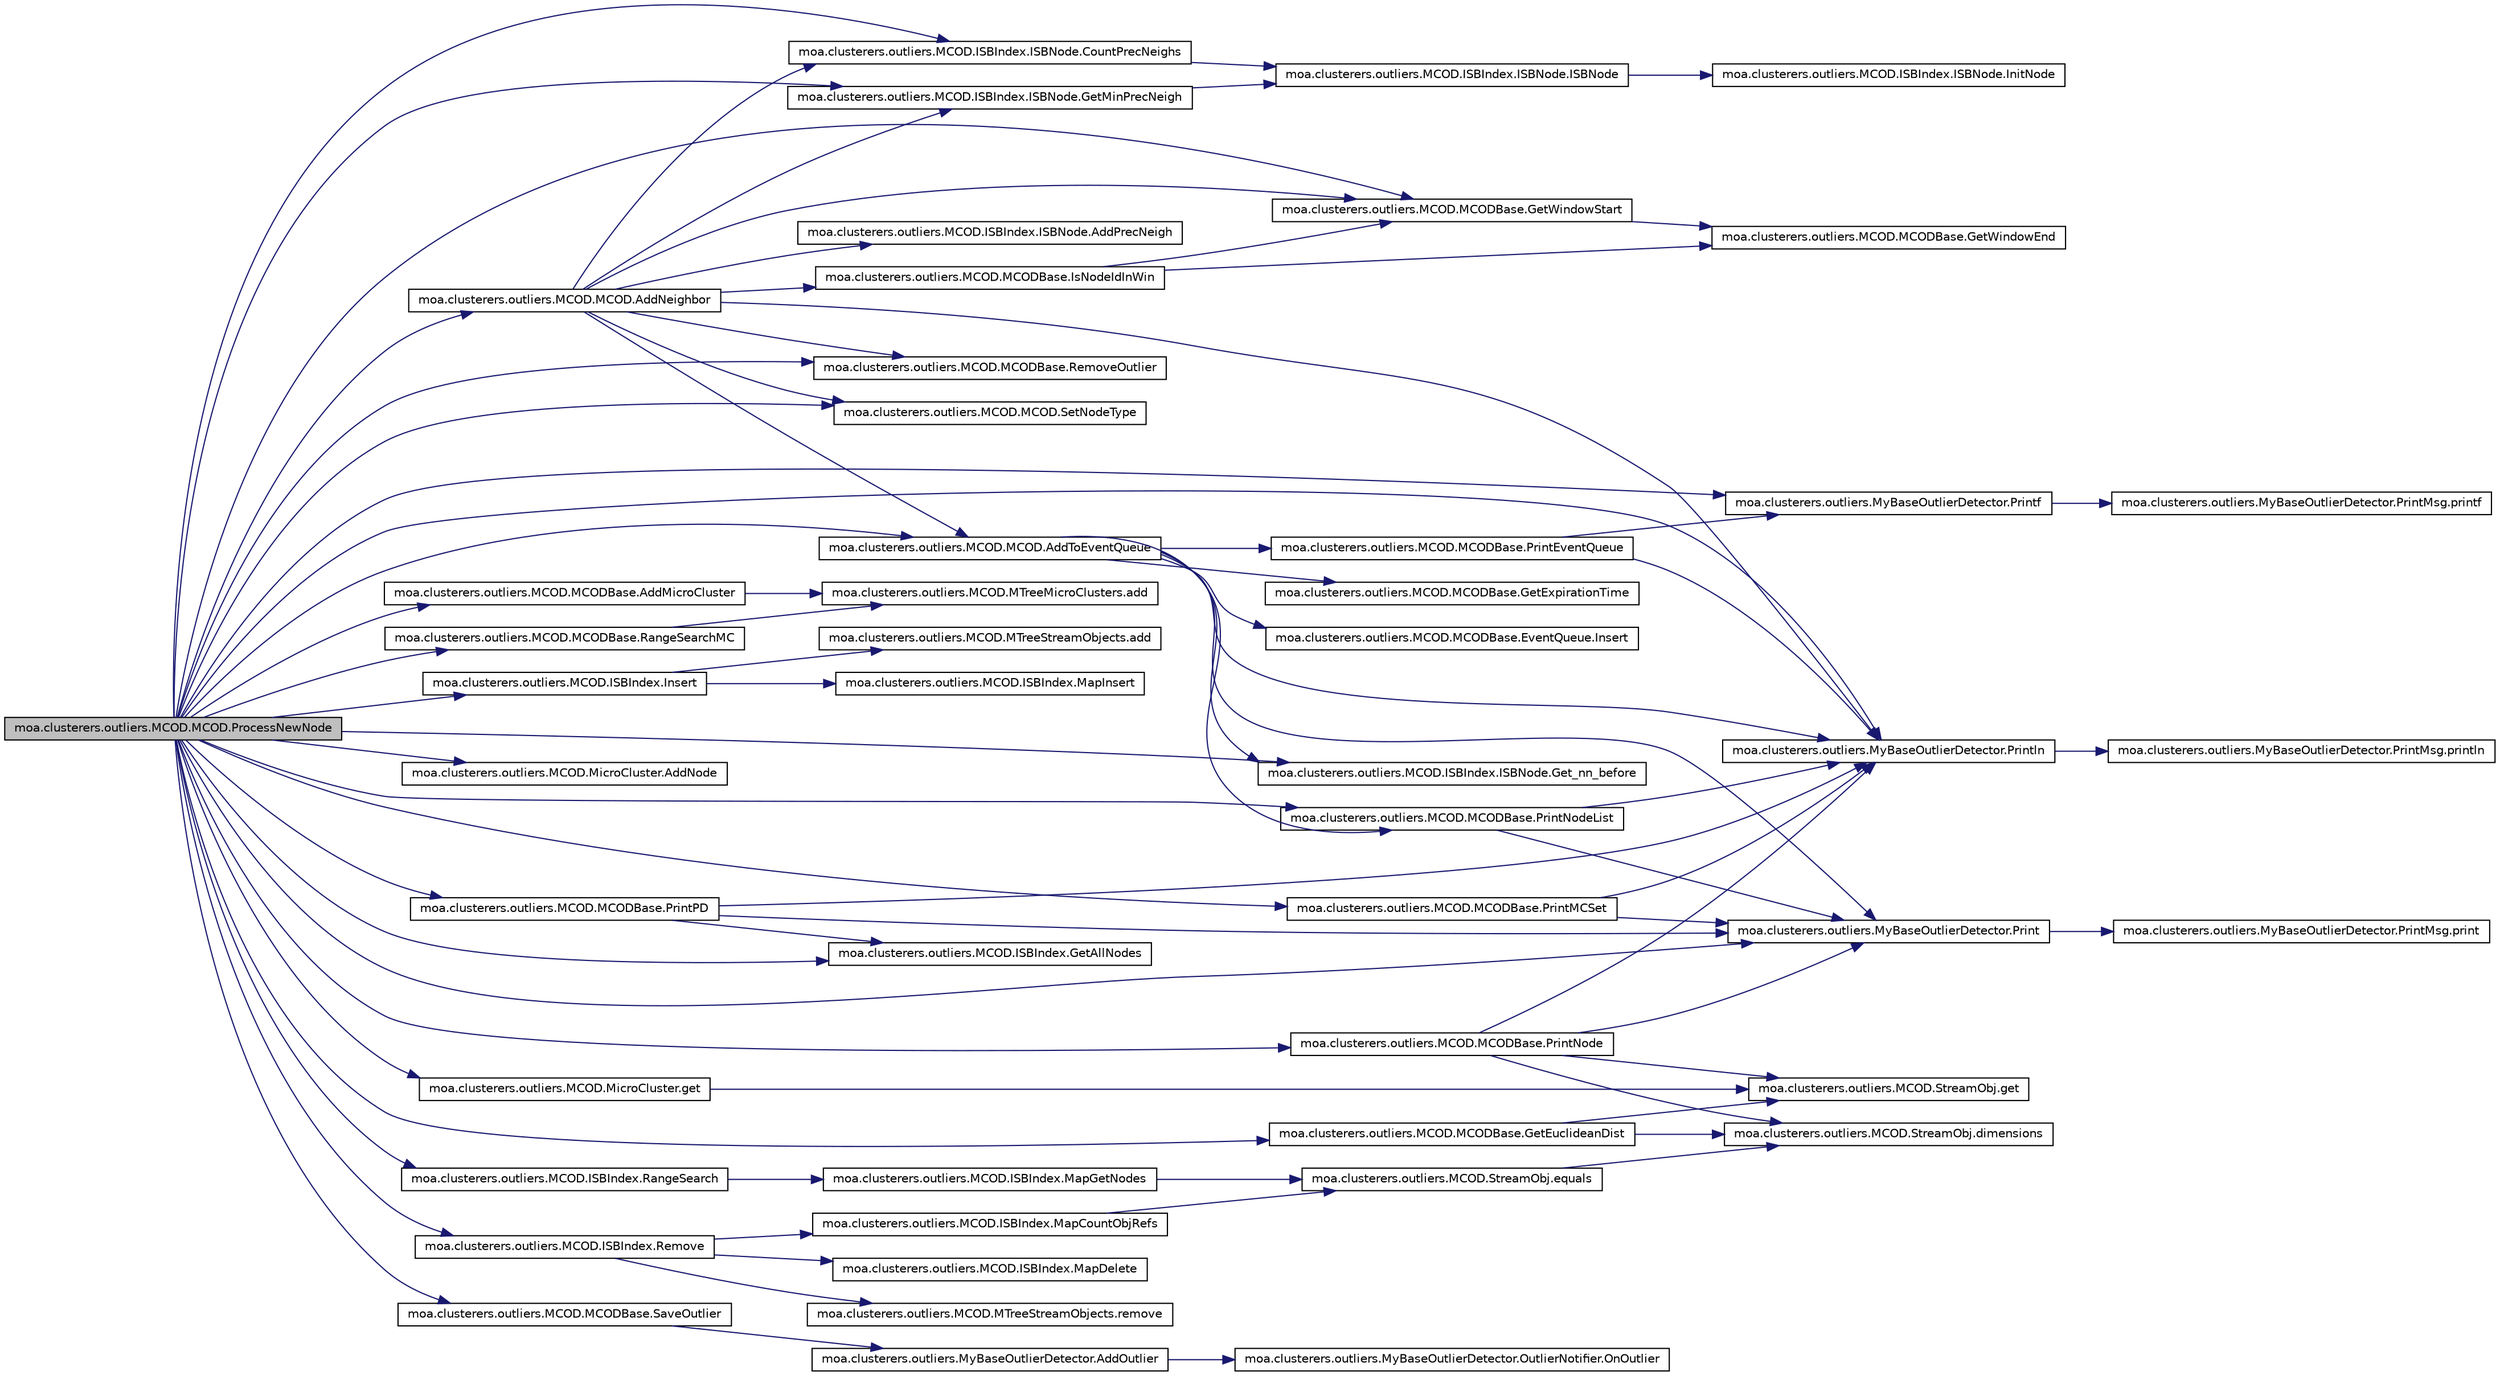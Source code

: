 digraph G
{
  edge [fontname="Helvetica",fontsize="10",labelfontname="Helvetica",labelfontsize="10"];
  node [fontname="Helvetica",fontsize="10",shape=record];
  rankdir=LR;
  Node1 [label="moa.clusterers.outliers.MCOD.MCOD.ProcessNewNode",height=0.2,width=0.4,color="black", fillcolor="grey75", style="filled" fontcolor="black"];
  Node1 -> Node2 [color="midnightblue",fontsize="10",style="solid",fontname="Helvetica"];
  Node2 [label="moa.clusterers.outliers.MCOD.MCODBase.AddMicroCluster",height=0.2,width=0.4,color="black", fillcolor="white", style="filled",URL="$classmoa_1_1clusterers_1_1outliers_1_1MCOD_1_1MCODBase.html#acdff28c196823560a60b2bf26e297211"];
  Node2 -> Node3 [color="midnightblue",fontsize="10",style="solid",fontname="Helvetica"];
  Node3 [label="moa.clusterers.outliers.MCOD.MTreeMicroClusters.add",height=0.2,width=0.4,color="black", fillcolor="white", style="filled",URL="$classmoa_1_1clusterers_1_1outliers_1_1MCOD_1_1MTreeMicroClusters.html#ad238f1dbdde8ad6c165d384463237bc3"];
  Node1 -> Node4 [color="midnightblue",fontsize="10",style="solid",fontname="Helvetica"];
  Node4 [label="moa.clusterers.outliers.MCOD.MCOD.AddNeighbor",height=0.2,width=0.4,color="black", fillcolor="white", style="filled",URL="$classmoa_1_1clusterers_1_1outliers_1_1MCOD_1_1MCOD.html#ada5c2108dcf6473edbeb5a2e832fa075"];
  Node4 -> Node5 [color="midnightblue",fontsize="10",style="solid",fontname="Helvetica"];
  Node5 [label="moa.clusterers.outliers.MCOD.ISBIndex.ISBNode.AddPrecNeigh",height=0.2,width=0.4,color="black", fillcolor="white", style="filled",URL="$classmoa_1_1clusterers_1_1outliers_1_1MCOD_1_1ISBIndex_1_1ISBNode.html#ad4aec8dd3a693116bb1f0723546e7c37"];
  Node4 -> Node6 [color="midnightblue",fontsize="10",style="solid",fontname="Helvetica"];
  Node6 [label="moa.clusterers.outliers.MCOD.MCOD.AddToEventQueue",height=0.2,width=0.4,color="black", fillcolor="white", style="filled",URL="$classmoa_1_1clusterers_1_1outliers_1_1MCOD_1_1MCOD.html#ab5290623fd469b7003ceb117cce91bac"];
  Node6 -> Node7 [color="midnightblue",fontsize="10",style="solid",fontname="Helvetica"];
  Node7 [label="moa.clusterers.outliers.MCOD.ISBIndex.ISBNode.Get_nn_before",height=0.2,width=0.4,color="black", fillcolor="white", style="filled",URL="$classmoa_1_1clusterers_1_1outliers_1_1MCOD_1_1ISBIndex_1_1ISBNode.html#a8b1522510eee9b753bfcf0296a9e95c3"];
  Node6 -> Node8 [color="midnightblue",fontsize="10",style="solid",fontname="Helvetica"];
  Node8 [label="moa.clusterers.outliers.MCOD.MCODBase.GetExpirationTime",height=0.2,width=0.4,color="black", fillcolor="white", style="filled",URL="$classmoa_1_1clusterers_1_1outliers_1_1MCOD_1_1MCODBase.html#aa8e2982aa6757d08d7bf409f23cbfc13"];
  Node6 -> Node9 [color="midnightblue",fontsize="10",style="solid",fontname="Helvetica"];
  Node9 [label="moa.clusterers.outliers.MCOD.MCODBase.EventQueue.Insert",height=0.2,width=0.4,color="black", fillcolor="white", style="filled",URL="$classmoa_1_1clusterers_1_1outliers_1_1MCOD_1_1MCODBase_1_1EventQueue.html#a644786b4c8abe4ca144b3e86833f3561"];
  Node6 -> Node10 [color="midnightblue",fontsize="10",style="solid",fontname="Helvetica"];
  Node10 [label="moa.clusterers.outliers.MyBaseOutlierDetector.Print",height=0.2,width=0.4,color="black", fillcolor="white", style="filled",URL="$classmoa_1_1clusterers_1_1outliers_1_1MyBaseOutlierDetector.html#a01297fd140b44ef385c77a89acec721c"];
  Node10 -> Node11 [color="midnightblue",fontsize="10",style="solid",fontname="Helvetica"];
  Node11 [label="moa.clusterers.outliers.MyBaseOutlierDetector.PrintMsg.print",height=0.2,width=0.4,color="black", fillcolor="white", style="filled",URL="$interfacemoa_1_1clusterers_1_1outliers_1_1MyBaseOutlierDetector_1_1PrintMsg.html#a686fb5db51b4d23837bb524103f973c5"];
  Node6 -> Node12 [color="midnightblue",fontsize="10",style="solid",fontname="Helvetica"];
  Node12 [label="moa.clusterers.outliers.MCOD.MCODBase.PrintEventQueue",height=0.2,width=0.4,color="black", fillcolor="white", style="filled",URL="$classmoa_1_1clusterers_1_1outliers_1_1MCOD_1_1MCODBase.html#a1f4c2481b79990a3826199e902f074a0"];
  Node12 -> Node13 [color="midnightblue",fontsize="10",style="solid",fontname="Helvetica"];
  Node13 [label="moa.clusterers.outliers.MyBaseOutlierDetector.Printf",height=0.2,width=0.4,color="black", fillcolor="white", style="filled",URL="$classmoa_1_1clusterers_1_1outliers_1_1MyBaseOutlierDetector.html#a0091db164cf4334d175fc3928f540625"];
  Node13 -> Node14 [color="midnightblue",fontsize="10",style="solid",fontname="Helvetica"];
  Node14 [label="moa.clusterers.outliers.MyBaseOutlierDetector.PrintMsg.printf",height=0.2,width=0.4,color="black", fillcolor="white", style="filled",URL="$interfacemoa_1_1clusterers_1_1outliers_1_1MyBaseOutlierDetector_1_1PrintMsg.html#ac1f8b59ea11f91b6aa50df8c79d32c9c"];
  Node12 -> Node15 [color="midnightblue",fontsize="10",style="solid",fontname="Helvetica"];
  Node15 [label="moa.clusterers.outliers.MyBaseOutlierDetector.Println",height=0.2,width=0.4,color="black", fillcolor="white", style="filled",URL="$classmoa_1_1clusterers_1_1outliers_1_1MyBaseOutlierDetector.html#af7b301217f7338217830e5ee4850b144"];
  Node15 -> Node16 [color="midnightblue",fontsize="10",style="solid",fontname="Helvetica"];
  Node16 [label="moa.clusterers.outliers.MyBaseOutlierDetector.PrintMsg.println",height=0.2,width=0.4,color="black", fillcolor="white", style="filled",URL="$interfacemoa_1_1clusterers_1_1outliers_1_1MyBaseOutlierDetector_1_1PrintMsg.html#a71e22b3711764e75881a9db4fdb67ab8"];
  Node6 -> Node15 [color="midnightblue",fontsize="10",style="solid",fontname="Helvetica"];
  Node6 -> Node17 [color="midnightblue",fontsize="10",style="solid",fontname="Helvetica"];
  Node17 [label="moa.clusterers.outliers.MCOD.MCODBase.PrintNodeList",height=0.2,width=0.4,color="black", fillcolor="white", style="filled",URL="$classmoa_1_1clusterers_1_1outliers_1_1MCOD_1_1MCODBase.html#a96aa57b6fae5639b3c22155b0880e97e"];
  Node17 -> Node10 [color="midnightblue",fontsize="10",style="solid",fontname="Helvetica"];
  Node17 -> Node15 [color="midnightblue",fontsize="10",style="solid",fontname="Helvetica"];
  Node4 -> Node18 [color="midnightblue",fontsize="10",style="solid",fontname="Helvetica"];
  Node18 [label="moa.clusterers.outliers.MCOD.ISBIndex.ISBNode.CountPrecNeighs",height=0.2,width=0.4,color="black", fillcolor="white", style="filled",URL="$classmoa_1_1clusterers_1_1outliers_1_1MCOD_1_1ISBIndex_1_1ISBNode.html#a87526c1d002a67046fba5af4f755370a"];
  Node18 -> Node19 [color="midnightblue",fontsize="10",style="solid",fontname="Helvetica"];
  Node19 [label="moa.clusterers.outliers.MCOD.ISBIndex.ISBNode.ISBNode",height=0.2,width=0.4,color="black", fillcolor="white", style="filled",URL="$classmoa_1_1clusterers_1_1outliers_1_1MCOD_1_1ISBIndex_1_1ISBNode.html#a08a3978b71fad04de5e6b3cc5a4bb40e"];
  Node19 -> Node20 [color="midnightblue",fontsize="10",style="solid",fontname="Helvetica"];
  Node20 [label="moa.clusterers.outliers.MCOD.ISBIndex.ISBNode.InitNode",height=0.2,width=0.4,color="black", fillcolor="white", style="filled",URL="$classmoa_1_1clusterers_1_1outliers_1_1MCOD_1_1ISBIndex_1_1ISBNode.html#a0084a3c6e0abbe54927dfddfa41aaae1"];
  Node4 -> Node21 [color="midnightblue",fontsize="10",style="solid",fontname="Helvetica"];
  Node21 [label="moa.clusterers.outliers.MCOD.ISBIndex.ISBNode.GetMinPrecNeigh",height=0.2,width=0.4,color="black", fillcolor="white", style="filled",URL="$classmoa_1_1clusterers_1_1outliers_1_1MCOD_1_1ISBIndex_1_1ISBNode.html#a896f3f87bf2704740d51a08a60fdd9a3"];
  Node21 -> Node19 [color="midnightblue",fontsize="10",style="solid",fontname="Helvetica"];
  Node4 -> Node22 [color="midnightblue",fontsize="10",style="solid",fontname="Helvetica"];
  Node22 [label="moa.clusterers.outliers.MCOD.MCODBase.GetWindowStart",height=0.2,width=0.4,color="black", fillcolor="white", style="filled",URL="$classmoa_1_1clusterers_1_1outliers_1_1MCOD_1_1MCODBase.html#ac1c280956664c201b7fbc03b7073ce1d"];
  Node22 -> Node23 [color="midnightblue",fontsize="10",style="solid",fontname="Helvetica"];
  Node23 [label="moa.clusterers.outliers.MCOD.MCODBase.GetWindowEnd",height=0.2,width=0.4,color="black", fillcolor="white", style="filled",URL="$classmoa_1_1clusterers_1_1outliers_1_1MCOD_1_1MCODBase.html#ac2877b9d39163d4ebb1f079ed39862a9"];
  Node4 -> Node24 [color="midnightblue",fontsize="10",style="solid",fontname="Helvetica"];
  Node24 [label="moa.clusterers.outliers.MCOD.MCODBase.IsNodeIdInWin",height=0.2,width=0.4,color="black", fillcolor="white", style="filled",URL="$classmoa_1_1clusterers_1_1outliers_1_1MCOD_1_1MCODBase.html#aca56e372a3f37e61415e64134d4f9dbb"];
  Node24 -> Node23 [color="midnightblue",fontsize="10",style="solid",fontname="Helvetica"];
  Node24 -> Node22 [color="midnightblue",fontsize="10",style="solid",fontname="Helvetica"];
  Node4 -> Node15 [color="midnightblue",fontsize="10",style="solid",fontname="Helvetica"];
  Node4 -> Node25 [color="midnightblue",fontsize="10",style="solid",fontname="Helvetica"];
  Node25 [label="moa.clusterers.outliers.MCOD.MCODBase.RemoveOutlier",height=0.2,width=0.4,color="black", fillcolor="white", style="filled",URL="$classmoa_1_1clusterers_1_1outliers_1_1MCOD_1_1MCODBase.html#a0d6742e98cff6a9aedc4f0ee8b8046b9"];
  Node4 -> Node26 [color="midnightblue",fontsize="10",style="solid",fontname="Helvetica"];
  Node26 [label="moa.clusterers.outliers.MCOD.MCOD.SetNodeType",height=0.2,width=0.4,color="black", fillcolor="white", style="filled",URL="$classmoa_1_1clusterers_1_1outliers_1_1MCOD_1_1MCOD.html#a98b82c69a06615c9bc02311344b54e07"];
  Node1 -> Node27 [color="midnightblue",fontsize="10",style="solid",fontname="Helvetica"];
  Node27 [label="moa.clusterers.outliers.MCOD.MicroCluster.AddNode",height=0.2,width=0.4,color="black", fillcolor="white", style="filled",URL="$classmoa_1_1clusterers_1_1outliers_1_1MCOD_1_1MicroCluster.html#abb74f735fa713eb464b29c8630aa5a9d"];
  Node1 -> Node6 [color="midnightblue",fontsize="10",style="solid",fontname="Helvetica"];
  Node1 -> Node18 [color="midnightblue",fontsize="10",style="solid",fontname="Helvetica"];
  Node1 -> Node28 [color="midnightblue",fontsize="10",style="solid",fontname="Helvetica"];
  Node28 [label="moa.clusterers.outliers.MCOD.MicroCluster.get",height=0.2,width=0.4,color="black", fillcolor="white", style="filled",URL="$classmoa_1_1clusterers_1_1outliers_1_1MCOD_1_1MicroCluster.html#a7e7935a048df25170665845e30cd75d3"];
  Node28 -> Node29 [color="midnightblue",fontsize="10",style="solid",fontname="Helvetica"];
  Node29 [label="moa.clusterers.outliers.MCOD.StreamObj.get",height=0.2,width=0.4,color="black", fillcolor="white", style="filled",URL="$classmoa_1_1clusterers_1_1outliers_1_1MCOD_1_1StreamObj.html#a4bab6ddec25632ffd6ac33376cb0e4a6"];
  Node1 -> Node7 [color="midnightblue",fontsize="10",style="solid",fontname="Helvetica"];
  Node1 -> Node30 [color="midnightblue",fontsize="10",style="solid",fontname="Helvetica"];
  Node30 [label="moa.clusterers.outliers.MCOD.ISBIndex.GetAllNodes",height=0.2,width=0.4,color="black", fillcolor="white", style="filled",URL="$classmoa_1_1clusterers_1_1outliers_1_1MCOD_1_1ISBIndex.html#abc7970f9ab06e954347be0adc8a85ec5"];
  Node1 -> Node31 [color="midnightblue",fontsize="10",style="solid",fontname="Helvetica"];
  Node31 [label="moa.clusterers.outliers.MCOD.MCODBase.GetEuclideanDist",height=0.2,width=0.4,color="black", fillcolor="white", style="filled",URL="$classmoa_1_1clusterers_1_1outliers_1_1MCOD_1_1MCODBase.html#aca771712021691a4f295301335111a51"];
  Node31 -> Node32 [color="midnightblue",fontsize="10",style="solid",fontname="Helvetica"];
  Node32 [label="moa.clusterers.outliers.MCOD.StreamObj.dimensions",height=0.2,width=0.4,color="black", fillcolor="white", style="filled",URL="$classmoa_1_1clusterers_1_1outliers_1_1MCOD_1_1StreamObj.html#ac27c851e1a391d2f30e91125ecaf64e9",tooltip="The number of dimensions."];
  Node31 -> Node29 [color="midnightblue",fontsize="10",style="solid",fontname="Helvetica"];
  Node1 -> Node21 [color="midnightblue",fontsize="10",style="solid",fontname="Helvetica"];
  Node1 -> Node22 [color="midnightblue",fontsize="10",style="solid",fontname="Helvetica"];
  Node1 -> Node33 [color="midnightblue",fontsize="10",style="solid",fontname="Helvetica"];
  Node33 [label="moa.clusterers.outliers.MCOD.ISBIndex.Insert",height=0.2,width=0.4,color="black", fillcolor="white", style="filled",URL="$classmoa_1_1clusterers_1_1outliers_1_1MCOD_1_1ISBIndex.html#ab886949a3d954c0b100ee94bf37a066e"];
  Node33 -> Node34 [color="midnightblue",fontsize="10",style="solid",fontname="Helvetica"];
  Node34 [label="moa.clusterers.outliers.MCOD.MTreeStreamObjects.add",height=0.2,width=0.4,color="black", fillcolor="white", style="filled",URL="$classmoa_1_1clusterers_1_1outliers_1_1MCOD_1_1MTreeStreamObjects.html#ada490ae439491033eae0aacedca7c154"];
  Node33 -> Node35 [color="midnightblue",fontsize="10",style="solid",fontname="Helvetica"];
  Node35 [label="moa.clusterers.outliers.MCOD.ISBIndex.MapInsert",height=0.2,width=0.4,color="black", fillcolor="white", style="filled",URL="$classmoa_1_1clusterers_1_1outliers_1_1MCOD_1_1ISBIndex.html#aab2fe8a893ffb57f18c3705847b59e19"];
  Node1 -> Node10 [color="midnightblue",fontsize="10",style="solid",fontname="Helvetica"];
  Node1 -> Node13 [color="midnightblue",fontsize="10",style="solid",fontname="Helvetica"];
  Node1 -> Node15 [color="midnightblue",fontsize="10",style="solid",fontname="Helvetica"];
  Node1 -> Node36 [color="midnightblue",fontsize="10",style="solid",fontname="Helvetica"];
  Node36 [label="moa.clusterers.outliers.MCOD.MCODBase.PrintMCSet",height=0.2,width=0.4,color="black", fillcolor="white", style="filled",URL="$classmoa_1_1clusterers_1_1outliers_1_1MCOD_1_1MCODBase.html#af188aa7c8a8a84d2b6a9ce7d946abc97"];
  Node36 -> Node10 [color="midnightblue",fontsize="10",style="solid",fontname="Helvetica"];
  Node36 -> Node15 [color="midnightblue",fontsize="10",style="solid",fontname="Helvetica"];
  Node1 -> Node37 [color="midnightblue",fontsize="10",style="solid",fontname="Helvetica"];
  Node37 [label="moa.clusterers.outliers.MCOD.MCODBase.PrintNode",height=0.2,width=0.4,color="black", fillcolor="white", style="filled",URL="$classmoa_1_1clusterers_1_1outliers_1_1MCOD_1_1MCODBase.html#a2c08874c685ee0e9ba90d171fdd0ccee"];
  Node37 -> Node32 [color="midnightblue",fontsize="10",style="solid",fontname="Helvetica"];
  Node37 -> Node29 [color="midnightblue",fontsize="10",style="solid",fontname="Helvetica"];
  Node37 -> Node10 [color="midnightblue",fontsize="10",style="solid",fontname="Helvetica"];
  Node37 -> Node15 [color="midnightblue",fontsize="10",style="solid",fontname="Helvetica"];
  Node1 -> Node17 [color="midnightblue",fontsize="10",style="solid",fontname="Helvetica"];
  Node1 -> Node38 [color="midnightblue",fontsize="10",style="solid",fontname="Helvetica"];
  Node38 [label="moa.clusterers.outliers.MCOD.MCODBase.PrintPD",height=0.2,width=0.4,color="black", fillcolor="white", style="filled",URL="$classmoa_1_1clusterers_1_1outliers_1_1MCOD_1_1MCODBase.html#ab02fc32324d81fc318354dd44b1ae691"];
  Node38 -> Node30 [color="midnightblue",fontsize="10",style="solid",fontname="Helvetica"];
  Node38 -> Node10 [color="midnightblue",fontsize="10",style="solid",fontname="Helvetica"];
  Node38 -> Node15 [color="midnightblue",fontsize="10",style="solid",fontname="Helvetica"];
  Node1 -> Node39 [color="midnightblue",fontsize="10",style="solid",fontname="Helvetica"];
  Node39 [label="moa.clusterers.outliers.MCOD.ISBIndex.RangeSearch",height=0.2,width=0.4,color="black", fillcolor="white", style="filled",URL="$classmoa_1_1clusterers_1_1outliers_1_1MCOD_1_1ISBIndex.html#aafb1ed49c205c469cce15517889c6f2d"];
  Node39 -> Node40 [color="midnightblue",fontsize="10",style="solid",fontname="Helvetica"];
  Node40 [label="moa.clusterers.outliers.MCOD.ISBIndex.MapGetNodes",height=0.2,width=0.4,color="black", fillcolor="white", style="filled",URL="$classmoa_1_1clusterers_1_1outliers_1_1MCOD_1_1ISBIndex.html#a7a3e23fe4b8f4127288d7a354c64efd3"];
  Node40 -> Node41 [color="midnightblue",fontsize="10",style="solid",fontname="Helvetica"];
  Node41 [label="moa.clusterers.outliers.MCOD.StreamObj.equals",height=0.2,width=0.4,color="black", fillcolor="white", style="filled",URL="$classmoa_1_1clusterers_1_1outliers_1_1MCOD_1_1StreamObj.html#a8e159a939d86d7c87d80c5d7bcfe5c58"];
  Node41 -> Node32 [color="midnightblue",fontsize="10",style="solid",fontname="Helvetica"];
  Node1 -> Node42 [color="midnightblue",fontsize="10",style="solid",fontname="Helvetica"];
  Node42 [label="moa.clusterers.outliers.MCOD.MCODBase.RangeSearchMC",height=0.2,width=0.4,color="black", fillcolor="white", style="filled",URL="$classmoa_1_1clusterers_1_1outliers_1_1MCOD_1_1MCODBase.html#a547afb785595dc98f217a75e7766c4f9"];
  Node42 -> Node3 [color="midnightblue",fontsize="10",style="solid",fontname="Helvetica"];
  Node1 -> Node43 [color="midnightblue",fontsize="10",style="solid",fontname="Helvetica"];
  Node43 [label="moa.clusterers.outliers.MCOD.ISBIndex.Remove",height=0.2,width=0.4,color="black", fillcolor="white", style="filled",URL="$classmoa_1_1clusterers_1_1outliers_1_1MCOD_1_1ISBIndex.html#a154663b60d7552ca70d2f6509e922aff"];
  Node43 -> Node44 [color="midnightblue",fontsize="10",style="solid",fontname="Helvetica"];
  Node44 [label="moa.clusterers.outliers.MCOD.ISBIndex.MapCountObjRefs",height=0.2,width=0.4,color="black", fillcolor="white", style="filled",URL="$classmoa_1_1clusterers_1_1outliers_1_1MCOD_1_1ISBIndex.html#ab10b1ffed7a533e2f8eaf7af946debdb"];
  Node44 -> Node41 [color="midnightblue",fontsize="10",style="solid",fontname="Helvetica"];
  Node43 -> Node45 [color="midnightblue",fontsize="10",style="solid",fontname="Helvetica"];
  Node45 [label="moa.clusterers.outliers.MCOD.ISBIndex.MapDelete",height=0.2,width=0.4,color="black", fillcolor="white", style="filled",URL="$classmoa_1_1clusterers_1_1outliers_1_1MCOD_1_1ISBIndex.html#abef8dd288f2f0afe9de9b25957bdf4f7"];
  Node43 -> Node46 [color="midnightblue",fontsize="10",style="solid",fontname="Helvetica"];
  Node46 [label="moa.clusterers.outliers.MCOD.MTreeStreamObjects.remove",height=0.2,width=0.4,color="black", fillcolor="white", style="filled",URL="$classmoa_1_1clusterers_1_1outliers_1_1MCOD_1_1MTreeStreamObjects.html#a07e638785672d2b31ba91154490c9c32"];
  Node1 -> Node25 [color="midnightblue",fontsize="10",style="solid",fontname="Helvetica"];
  Node1 -> Node47 [color="midnightblue",fontsize="10",style="solid",fontname="Helvetica"];
  Node47 [label="moa.clusterers.outliers.MCOD.MCODBase.SaveOutlier",height=0.2,width=0.4,color="black", fillcolor="white", style="filled",URL="$classmoa_1_1clusterers_1_1outliers_1_1MCOD_1_1MCODBase.html#a68f831c73fdd57692eea1e2b63a10e67"];
  Node47 -> Node48 [color="midnightblue",fontsize="10",style="solid",fontname="Helvetica"];
  Node48 [label="moa.clusterers.outliers.MyBaseOutlierDetector.AddOutlier",height=0.2,width=0.4,color="black", fillcolor="white", style="filled",URL="$classmoa_1_1clusterers_1_1outliers_1_1MyBaseOutlierDetector.html#a3715ee029b3f792359eaa1519f80e240"];
  Node48 -> Node49 [color="midnightblue",fontsize="10",style="solid",fontname="Helvetica"];
  Node49 [label="moa.clusterers.outliers.MyBaseOutlierDetector.OutlierNotifier.OnOutlier",height=0.2,width=0.4,color="black", fillcolor="white", style="filled",URL="$classmoa_1_1clusterers_1_1outliers_1_1MyBaseOutlierDetector_1_1OutlierNotifier.html#a5b97e479afa2b10275b615a97fbbd840"];
  Node1 -> Node26 [color="midnightblue",fontsize="10",style="solid",fontname="Helvetica"];
}

